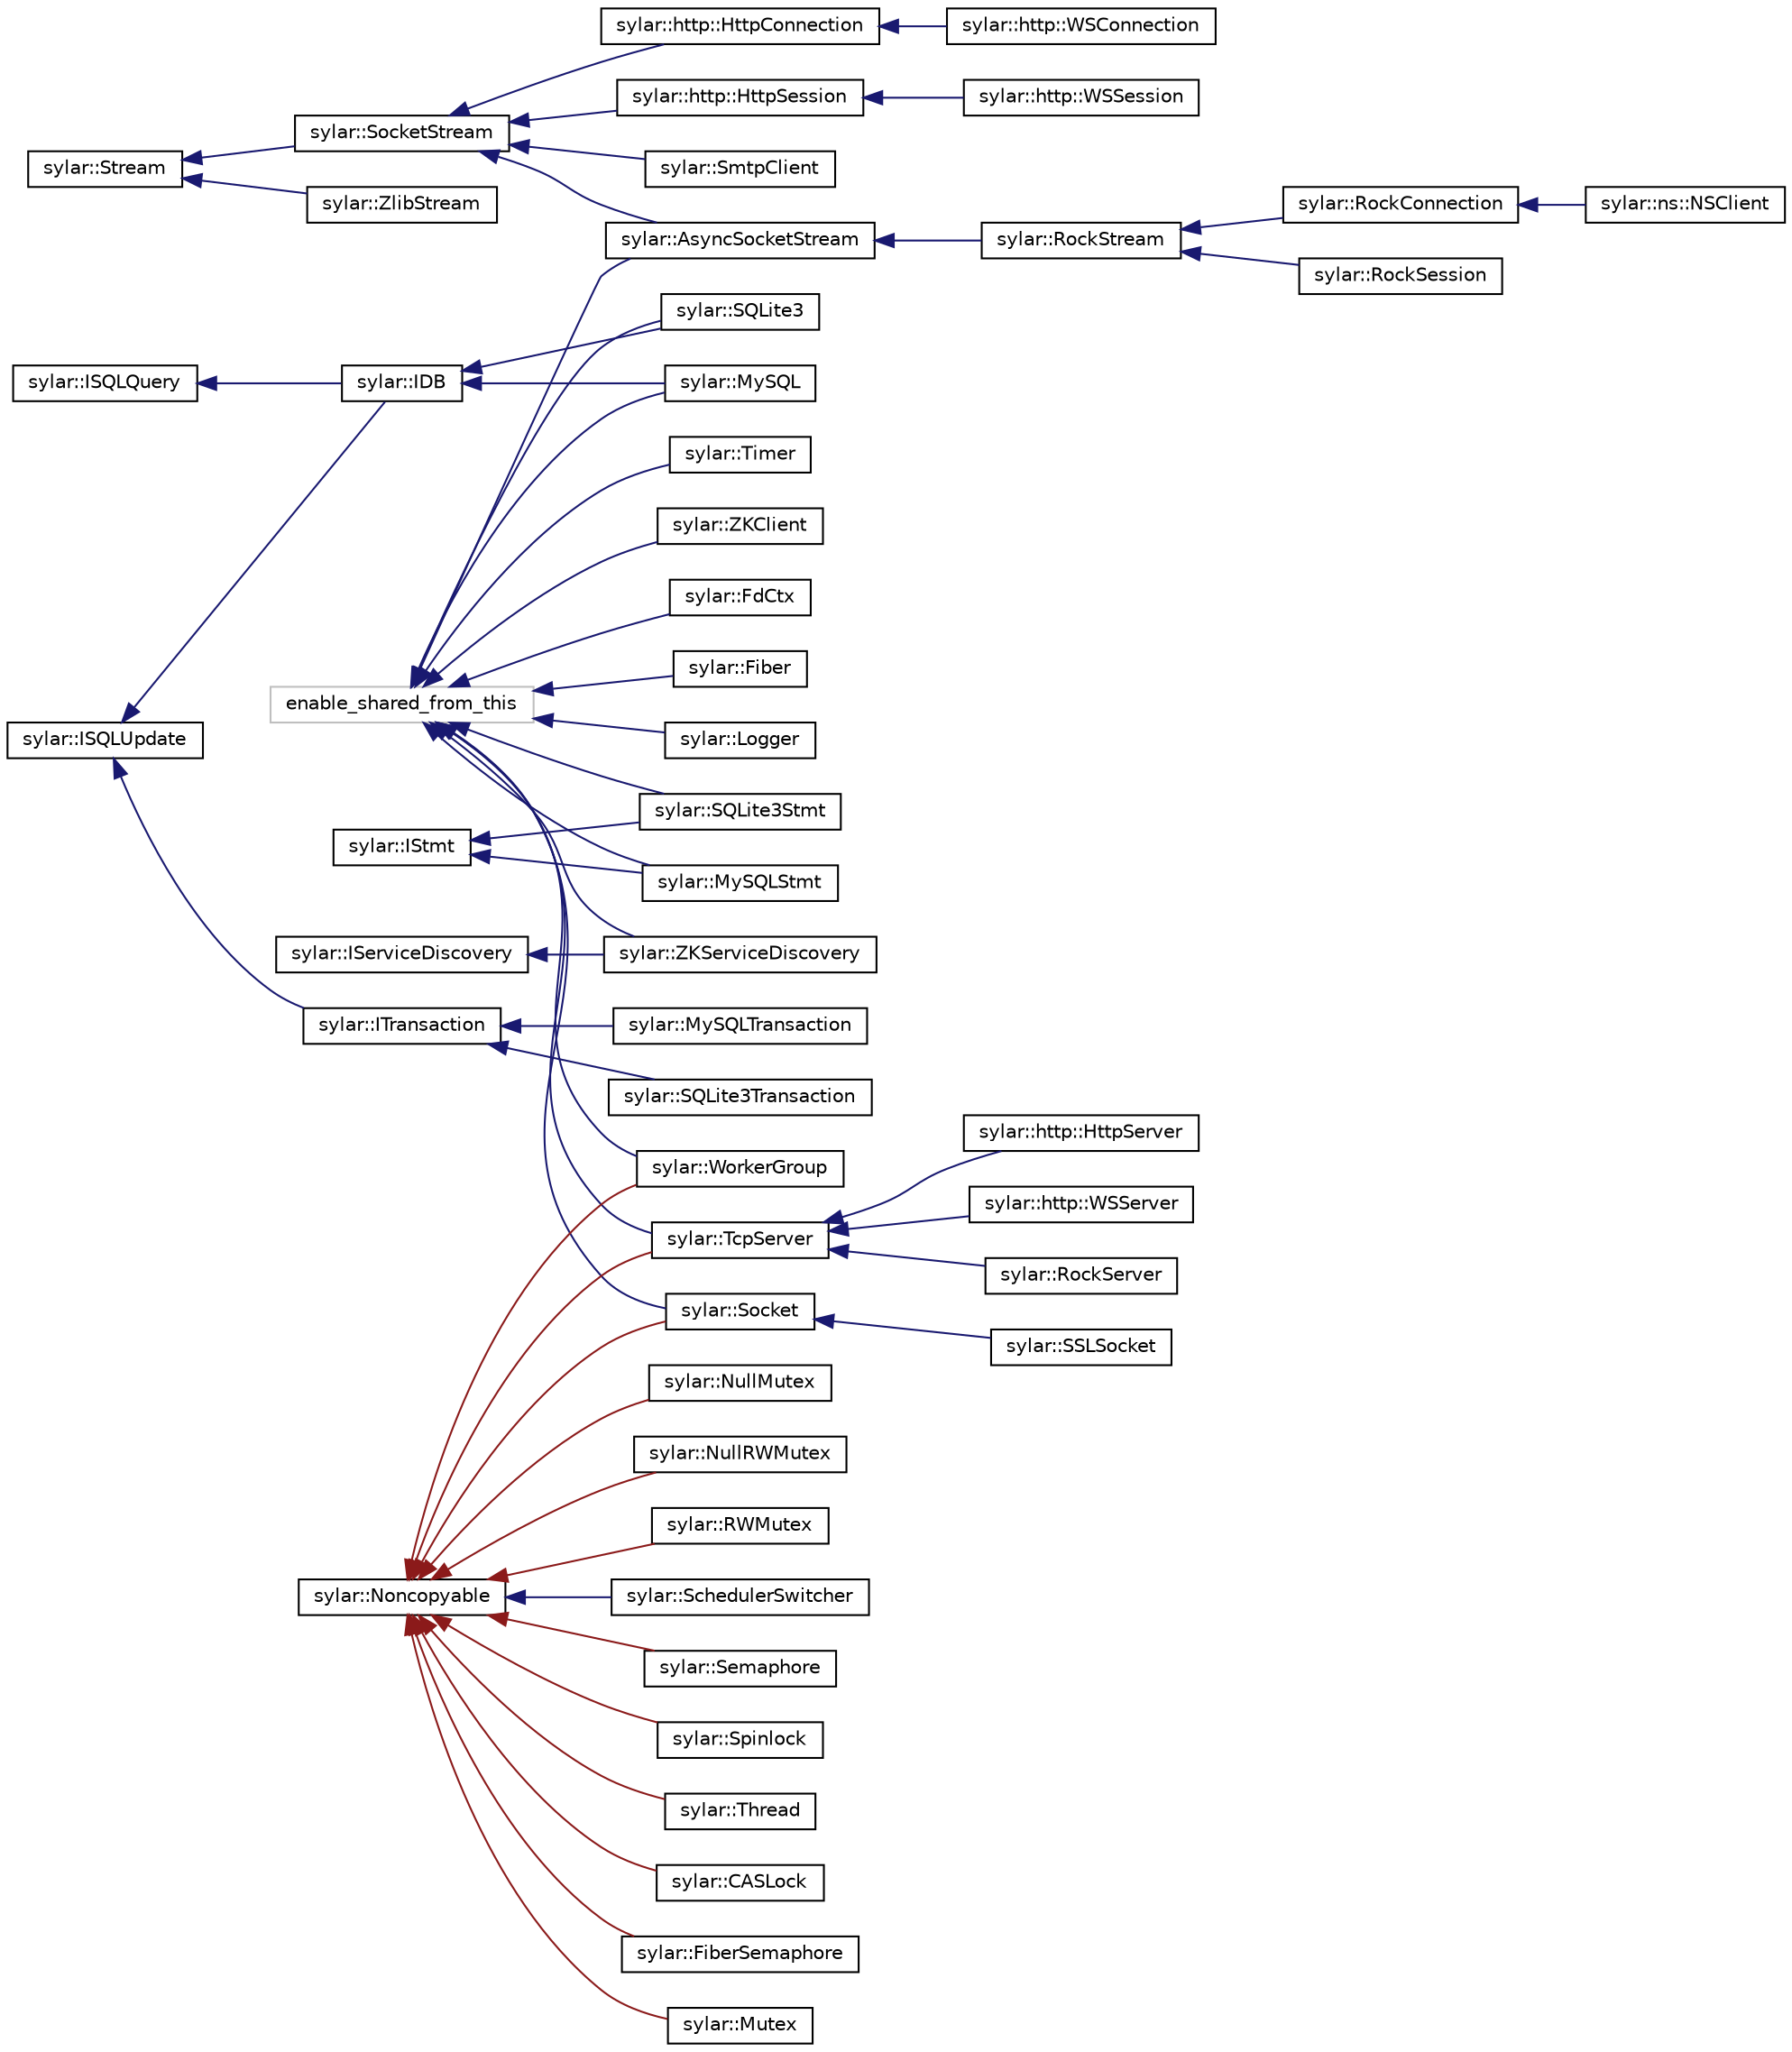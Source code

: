 digraph "类继承关系图"
{
 // LATEX_PDF_SIZE
  edge [fontname="Helvetica",fontsize="10",labelfontname="Helvetica",labelfontsize="10"];
  node [fontname="Helvetica",fontsize="10",shape=record];
  rankdir="LR";
  Node228 [label="enable_shared_from_this",height=0.2,width=0.4,color="grey75", fillcolor="white", style="filled",tooltip=" "];
  Node228 -> Node2 [dir="back",color="midnightblue",fontsize="10",style="solid",fontname="Helvetica"];
  Node2 [label="sylar::AsyncSocketStream",height=0.2,width=0.4,color="black", fillcolor="white", style="filled",URL="$classsylar_1_1AsyncSocketStream.html",tooltip=" "];
  Node2 -> Node3 [dir="back",color="midnightblue",fontsize="10",style="solid",fontname="Helvetica"];
  Node3 [label="sylar::RockStream",height=0.2,width=0.4,color="black", fillcolor="white", style="filled",URL="$classsylar_1_1RockStream.html",tooltip=" "];
  Node3 -> Node4 [dir="back",color="midnightblue",fontsize="10",style="solid",fontname="Helvetica"];
  Node4 [label="sylar::RockConnection",height=0.2,width=0.4,color="black", fillcolor="white", style="filled",URL="$classsylar_1_1RockConnection.html",tooltip=" "];
  Node4 -> Node5 [dir="back",color="midnightblue",fontsize="10",style="solid",fontname="Helvetica"];
  Node5 [label="sylar::ns::NSClient",height=0.2,width=0.4,color="black", fillcolor="white", style="filled",URL="$classsylar_1_1ns_1_1NSClient.html",tooltip=" "];
  Node3 -> Node6 [dir="back",color="midnightblue",fontsize="10",style="solid",fontname="Helvetica"];
  Node6 [label="sylar::RockSession",height=0.2,width=0.4,color="black", fillcolor="white", style="filled",URL="$classsylar_1_1RockSession.html",tooltip=" "];
  Node228 -> Node229 [dir="back",color="midnightblue",fontsize="10",style="solid",fontname="Helvetica"];
  Node229 [label="sylar::FdCtx",height=0.2,width=0.4,color="black", fillcolor="white", style="filled",URL="$classsylar_1_1FdCtx.html",tooltip="文件句柄上下文类"];
  Node228 -> Node230 [dir="back",color="midnightblue",fontsize="10",style="solid",fontname="Helvetica"];
  Node230 [label="sylar::Fiber",height=0.2,width=0.4,color="black", fillcolor="white", style="filled",URL="$classsylar_1_1Fiber.html",tooltip="协程类"];
  Node228 -> Node231 [dir="back",color="midnightblue",fontsize="10",style="solid",fontname="Helvetica"];
  Node231 [label="sylar::Logger",height=0.2,width=0.4,color="black", fillcolor="white", style="filled",URL="$classsylar_1_1Logger.html",tooltip="日志器"];
  Node228 -> Node176 [dir="back",color="midnightblue",fontsize="10",style="solid",fontname="Helvetica"];
  Node176 [label="sylar::MySQL",height=0.2,width=0.4,color="black", fillcolor="white", style="filled",URL="$classsylar_1_1MySQL.html",tooltip=" "];
  Node228 -> Node172 [dir="back",color="midnightblue",fontsize="10",style="solid",fontname="Helvetica"];
  Node172 [label="sylar::MySQLStmt",height=0.2,width=0.4,color="black", fillcolor="white", style="filled",URL="$classsylar_1_1MySQLStmt.html",tooltip=" "];
  Node228 -> Node93 [dir="back",color="midnightblue",fontsize="10",style="solid",fontname="Helvetica"];
  Node93 [label="sylar::Socket",height=0.2,width=0.4,color="black", fillcolor="white", style="filled",URL="$classsylar_1_1Socket.html",tooltip="Socket封装类"];
  Node93 -> Node94 [dir="back",color="midnightblue",fontsize="10",style="solid",fontname="Helvetica"];
  Node94 [label="sylar::SSLSocket",height=0.2,width=0.4,color="black", fillcolor="white", style="filled",URL="$classsylar_1_1SSLSocket.html",tooltip=" "];
  Node228 -> Node177 [dir="back",color="midnightblue",fontsize="10",style="solid",fontname="Helvetica"];
  Node177 [label="sylar::SQLite3",height=0.2,width=0.4,color="black", fillcolor="white", style="filled",URL="$classsylar_1_1SQLite3.html",tooltip=" "];
  Node228 -> Node173 [dir="back",color="midnightblue",fontsize="10",style="solid",fontname="Helvetica"];
  Node173 [label="sylar::SQLite3Stmt",height=0.2,width=0.4,color="black", fillcolor="white", style="filled",URL="$classsylar_1_1SQLite3Stmt.html",tooltip=" "];
  Node228 -> Node96 [dir="back",color="midnightblue",fontsize="10",style="solid",fontname="Helvetica"];
  Node96 [label="sylar::TcpServer",height=0.2,width=0.4,color="black", fillcolor="white", style="filled",URL="$classsylar_1_1TcpServer.html",tooltip="TCP服务器封装"];
  Node96 -> Node97 [dir="back",color="midnightblue",fontsize="10",style="solid",fontname="Helvetica"];
  Node97 [label="sylar::http::HttpServer",height=0.2,width=0.4,color="black", fillcolor="white", style="filled",URL="$classsylar_1_1http_1_1HttpServer.html",tooltip="HTTP服务器类"];
  Node96 -> Node98 [dir="back",color="midnightblue",fontsize="10",style="solid",fontname="Helvetica"];
  Node98 [label="sylar::http::WSServer",height=0.2,width=0.4,color="black", fillcolor="white", style="filled",URL="$classsylar_1_1http_1_1WSServer.html",tooltip=" "];
  Node96 -> Node99 [dir="back",color="midnightblue",fontsize="10",style="solid",fontname="Helvetica"];
  Node99 [label="sylar::RockServer",height=0.2,width=0.4,color="black", fillcolor="white", style="filled",URL="$classsylar_1_1RockServer.html",tooltip=" "];
  Node228 -> Node232 [dir="back",color="midnightblue",fontsize="10",style="solid",fontname="Helvetica"];
  Node232 [label="sylar::Timer",height=0.2,width=0.4,color="black", fillcolor="white", style="filled",URL="$classsylar_1_1Timer.html",tooltip="定时器"];
  Node228 -> Node101 [dir="back",color="midnightblue",fontsize="10",style="solid",fontname="Helvetica"];
  Node101 [label="sylar::WorkerGroup",height=0.2,width=0.4,color="black", fillcolor="white", style="filled",URL="$classsylar_1_1WorkerGroup.html",tooltip=" "];
  Node228 -> Node233 [dir="back",color="midnightblue",fontsize="10",style="solid",fontname="Helvetica"];
  Node233 [label="sylar::ZKClient",height=0.2,width=0.4,color="black", fillcolor="white", style="filled",URL="$classsylar_1_1ZKClient.html",tooltip=" "];
  Node228 -> Node190 [dir="back",color="midnightblue",fontsize="10",style="solid",fontname="Helvetica"];
  Node190 [label="sylar::ZKServiceDiscovery",height=0.2,width=0.4,color="black", fillcolor="white", style="filled",URL="$classsylar_1_1ZKServiceDiscovery.html",tooltip=" "];
  Node189 [label="sylar::IServiceDiscovery",height=0.2,width=0.4,color="black", fillcolor="white", style="filled",URL="$classsylar_1_1IServiceDiscovery.html",tooltip=" "];
  Node189 -> Node190 [dir="back",color="midnightblue",fontsize="10",style="solid",fontname="Helvetica"];
  Node181 [label="sylar::ISQLQuery",height=0.2,width=0.4,color="black", fillcolor="white", style="filled",URL="$classsylar_1_1ISQLQuery.html",tooltip=" "];
  Node181 -> Node175 [dir="back",color="midnightblue",fontsize="10",style="solid",fontname="Helvetica"];
  Node175 [label="sylar::IDB",height=0.2,width=0.4,color="black", fillcolor="white", style="filled",URL="$classsylar_1_1IDB.html",tooltip=" "];
  Node175 -> Node176 [dir="back",color="midnightblue",fontsize="10",style="solid",fontname="Helvetica"];
  Node175 -> Node177 [dir="back",color="midnightblue",fontsize="10",style="solid",fontname="Helvetica"];
  Node174 [label="sylar::ISQLUpdate",height=0.2,width=0.4,color="black", fillcolor="white", style="filled",URL="$classsylar_1_1ISQLUpdate.html",tooltip=" "];
  Node174 -> Node175 [dir="back",color="midnightblue",fontsize="10",style="solid",fontname="Helvetica"];
  Node174 -> Node178 [dir="back",color="midnightblue",fontsize="10",style="solid",fontname="Helvetica"];
  Node178 [label="sylar::ITransaction",height=0.2,width=0.4,color="black", fillcolor="white", style="filled",URL="$classsylar_1_1ITransaction.html",tooltip=" "];
  Node178 -> Node179 [dir="back",color="midnightblue",fontsize="10",style="solid",fontname="Helvetica"];
  Node179 [label="sylar::MySQLTransaction",height=0.2,width=0.4,color="black", fillcolor="white", style="filled",URL="$classsylar_1_1MySQLTransaction.html",tooltip=" "];
  Node178 -> Node180 [dir="back",color="midnightblue",fontsize="10",style="solid",fontname="Helvetica"];
  Node180 [label="sylar::SQLite3Transaction",height=0.2,width=0.4,color="black", fillcolor="white", style="filled",URL="$classsylar_1_1SQLite3Transaction.html",tooltip=" "];
  Node171 [label="sylar::IStmt",height=0.2,width=0.4,color="black", fillcolor="white", style="filled",URL="$classsylar_1_1IStmt.html",tooltip=" "];
  Node171 -> Node172 [dir="back",color="midnightblue",fontsize="10",style="solid",fontname="Helvetica"];
  Node171 -> Node173 [dir="back",color="midnightblue",fontsize="10",style="solid",fontname="Helvetica"];
  Node84 [label="sylar::Noncopyable",height=0.2,width=0.4,color="black", fillcolor="white", style="filled",URL="$classsylar_1_1Noncopyable.html",tooltip="对象无法拷贝,赋值"];
  Node84 -> Node85 [dir="back",color="firebrick4",fontsize="10",style="solid",fontname="Helvetica"];
  Node85 [label="sylar::CASLock",height=0.2,width=0.4,color="black", fillcolor="white", style="filled",URL="$classsylar_1_1CASLock.html",tooltip="原子锁"];
  Node84 -> Node86 [dir="back",color="firebrick4",fontsize="10",style="solid",fontname="Helvetica"];
  Node86 [label="sylar::FiberSemaphore",height=0.2,width=0.4,color="black", fillcolor="white", style="filled",URL="$classsylar_1_1FiberSemaphore.html",tooltip=" "];
  Node84 -> Node87 [dir="back",color="firebrick4",fontsize="10",style="solid",fontname="Helvetica"];
  Node87 [label="sylar::Mutex",height=0.2,width=0.4,color="black", fillcolor="white", style="filled",URL="$classsylar_1_1Mutex.html",tooltip="互斥量"];
  Node84 -> Node88 [dir="back",color="firebrick4",fontsize="10",style="solid",fontname="Helvetica"];
  Node88 [label="sylar::NullMutex",height=0.2,width=0.4,color="black", fillcolor="white", style="filled",URL="$classsylar_1_1NullMutex.html",tooltip="空锁(用于调试)"];
  Node84 -> Node89 [dir="back",color="firebrick4",fontsize="10",style="solid",fontname="Helvetica"];
  Node89 [label="sylar::NullRWMutex",height=0.2,width=0.4,color="black", fillcolor="white", style="filled",URL="$classsylar_1_1NullRWMutex.html",tooltip="空读写锁(用于调试)"];
  Node84 -> Node90 [dir="back",color="firebrick4",fontsize="10",style="solid",fontname="Helvetica"];
  Node90 [label="sylar::RWMutex",height=0.2,width=0.4,color="black", fillcolor="white", style="filled",URL="$classsylar_1_1RWMutex.html",tooltip="读写锁"];
  Node84 -> Node91 [dir="back",color="midnightblue",fontsize="10",style="solid",fontname="Helvetica"];
  Node91 [label="sylar::SchedulerSwitcher",height=0.2,width=0.4,color="black", fillcolor="white", style="filled",URL="$classsylar_1_1SchedulerSwitcher.html",tooltip=" "];
  Node84 -> Node92 [dir="back",color="firebrick4",fontsize="10",style="solid",fontname="Helvetica"];
  Node92 [label="sylar::Semaphore",height=0.2,width=0.4,color="black", fillcolor="white", style="filled",URL="$classsylar_1_1Semaphore.html",tooltip="信号量"];
  Node84 -> Node93 [dir="back",color="firebrick4",fontsize="10",style="solid",fontname="Helvetica"];
  Node84 -> Node95 [dir="back",color="firebrick4",fontsize="10",style="solid",fontname="Helvetica"];
  Node95 [label="sylar::Spinlock",height=0.2,width=0.4,color="black", fillcolor="white", style="filled",URL="$classsylar_1_1Spinlock.html",tooltip="自旋锁"];
  Node84 -> Node96 [dir="back",color="firebrick4",fontsize="10",style="solid",fontname="Helvetica"];
  Node84 -> Node100 [dir="back",color="firebrick4",fontsize="10",style="solid",fontname="Helvetica"];
  Node100 [label="sylar::Thread",height=0.2,width=0.4,color="black", fillcolor="white", style="filled",URL="$classsylar_1_1Thread.html",tooltip="线程类"];
  Node84 -> Node101 [dir="back",color="firebrick4",fontsize="10",style="solid",fontname="Helvetica"];
  Node0 [label="sylar::Stream",height=0.2,width=0.4,color="black", fillcolor="white", style="filled",URL="$classsylar_1_1Stream.html",tooltip="流结构"];
  Node0 -> Node1 [dir="back",color="midnightblue",fontsize="10",style="solid",fontname="Helvetica"];
  Node1 [label="sylar::SocketStream",height=0.2,width=0.4,color="black", fillcolor="white", style="filled",URL="$classsylar_1_1SocketStream.html",tooltip="Socket流"];
  Node1 -> Node2 [dir="back",color="midnightblue",fontsize="10",style="solid",fontname="Helvetica"];
  Node1 -> Node7 [dir="back",color="midnightblue",fontsize="10",style="solid",fontname="Helvetica"];
  Node7 [label="sylar::http::HttpConnection",height=0.2,width=0.4,color="black", fillcolor="white", style="filled",URL="$classsylar_1_1http_1_1HttpConnection.html",tooltip="HTTP客户端类"];
  Node7 -> Node8 [dir="back",color="midnightblue",fontsize="10",style="solid",fontname="Helvetica"];
  Node8 [label="sylar::http::WSConnection",height=0.2,width=0.4,color="black", fillcolor="white", style="filled",URL="$classsylar_1_1http_1_1WSConnection.html",tooltip=" "];
  Node1 -> Node9 [dir="back",color="midnightblue",fontsize="10",style="solid",fontname="Helvetica"];
  Node9 [label="sylar::http::HttpSession",height=0.2,width=0.4,color="black", fillcolor="white", style="filled",URL="$classsylar_1_1http_1_1HttpSession.html",tooltip="HTTPSession封装"];
  Node9 -> Node10 [dir="back",color="midnightblue",fontsize="10",style="solid",fontname="Helvetica"];
  Node10 [label="sylar::http::WSSession",height=0.2,width=0.4,color="black", fillcolor="white", style="filled",URL="$classsylar_1_1http_1_1WSSession.html",tooltip=" "];
  Node1 -> Node11 [dir="back",color="midnightblue",fontsize="10",style="solid",fontname="Helvetica"];
  Node11 [label="sylar::SmtpClient",height=0.2,width=0.4,color="black", fillcolor="white", style="filled",URL="$classsylar_1_1SmtpClient.html",tooltip=" "];
  Node0 -> Node12 [dir="back",color="midnightblue",fontsize="10",style="solid",fontname="Helvetica"];
  Node12 [label="sylar::ZlibStream",height=0.2,width=0.4,color="black", fillcolor="white", style="filled",URL="$classsylar_1_1ZlibStream.html",tooltip=" "];
}
